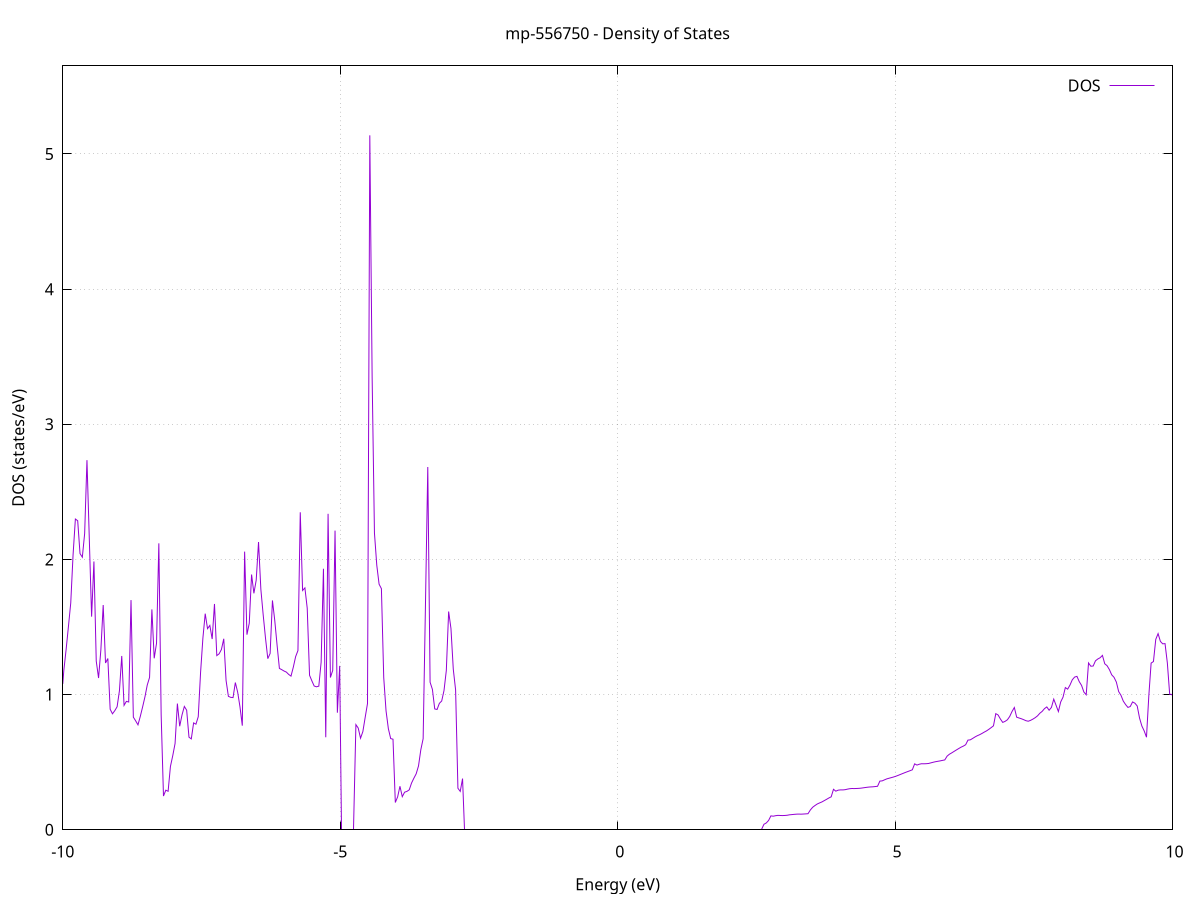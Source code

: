 set title 'mp-556750 - Density of States'
set xlabel 'Energy (eV)'
set ylabel 'DOS (states/eV)'
set grid
set xrange [-10:10]
set yrange [0:5.652]
set xzeroaxis lt -1
set terminal png size 800,600
set output 'mp-556750_dos_gnuplot.png'
plot '-' using 1:2 with lines title 'DOS'
-26.904800 0.000000
-26.863000 0.000000
-26.821300 0.000000
-26.779500 0.000000
-26.737700 0.000000
-26.695900 0.000000
-26.654100 0.000000
-26.612300 0.000000
-26.570500 0.000000
-26.528800 0.000000
-26.487000 0.000000
-26.445200 0.000000
-26.403400 0.000000
-26.361600 0.000000
-26.319800 0.000000
-26.278100 0.000000
-26.236300 0.000000
-26.194500 0.000000
-26.152700 0.000000
-26.110900 0.000000
-26.069100 0.000000
-26.027300 0.000000
-25.985600 0.000000
-25.943800 0.000000
-25.902000 0.000000
-25.860200 0.000000
-25.818400 0.000000
-25.776600 0.000000
-25.734900 0.000000
-25.693100 0.000000
-25.651300 0.000000
-25.609500 0.000000
-25.567700 0.000000
-25.525900 0.000000
-25.484100 0.000000
-25.442400 0.000000
-25.400600 0.000000
-25.358800 0.000000
-25.317000 0.000000
-25.275200 0.000000
-25.233400 0.000000
-25.191700 0.000000
-25.149900 0.000000
-25.108100 0.000000
-25.066300 0.000000
-25.024500 0.000000
-24.982700 0.000000
-24.940900 0.000000
-24.899200 0.000000
-24.857400 0.000000
-24.815600 0.000000
-24.773800 0.000000
-24.732000 0.000000
-24.690200 0.000000
-24.648500 0.000000
-24.606700 0.000000
-24.564900 0.000000
-24.523100 0.000000
-24.481300 0.000000
-24.439500 0.000000
-24.397800 0.000000
-24.356000 0.000000
-24.314200 0.000000
-24.272400 0.000000
-24.230600 0.000000
-24.188800 0.000000
-24.147000 0.000000
-24.105300 0.000000
-24.063500 0.000000
-24.021700 0.000000
-23.979900 0.000000
-23.938100 0.000000
-23.896300 0.000000
-23.854600 0.000000
-23.812800 0.000000
-23.771000 0.000000
-23.729200 0.000000
-23.687400 0.000000
-23.645600 0.000000
-23.603800 0.000000
-23.562100 0.000000
-23.520300 0.000000
-23.478500 0.000000
-23.436700 0.000000
-23.394900 0.000000
-23.353100 0.000000
-23.311400 0.000000
-23.269600 0.000000
-23.227800 0.000000
-23.186000 0.000000
-23.144200 0.000000
-23.102400 0.481300
-23.060600 0.373300
-23.018900 0.331000
-22.977100 0.365700
-22.935300 0.366700
-22.893500 0.365500
-22.851700 0.382200
-22.809900 0.401100
-22.768200 0.395000
-22.726400 0.403900
-22.684600 0.417000
-22.642800 0.430700
-22.601000 0.438100
-22.559200 0.449900
-22.517400 0.462200
-22.475700 0.477800
-22.433900 0.494200
-22.392100 0.512200
-22.350300 0.529500
-22.308500 0.549000
-22.266700 0.573000
-22.225000 0.594500
-22.183200 0.632700
-22.141400 0.667800
-22.099600 0.708800
-22.057800 0.745300
-22.016000 0.820200
-21.974300 0.915700
-21.932500 1.022600
-21.890700 1.342800
-21.848900 1.195700
-21.807100 1.040600
-21.765300 0.941200
-21.723500 0.916600
-21.681800 0.880700
-21.640000 0.929600
-21.598200 1.121900
-21.556400 10.632300
-21.514600 4.080100
-21.472800 3.098100
-21.431100 2.660200
-21.389300 2.396300
-21.347500 2.169700
-21.305700 1.974200
-21.263900 1.955600
-21.222100 0.000000
-21.180300 0.000000
-21.138600 0.000000
-21.096800 0.000000
-21.055000 0.000000
-21.013200 0.000000
-20.971400 0.000000
-20.929600 0.000000
-20.887900 0.000000
-20.846100 0.000000
-20.804300 0.000000
-20.762500 0.000000
-20.720700 0.000000
-20.678900 0.000000
-20.637100 0.000000
-20.595400 0.000000
-20.553600 0.000000
-20.511800 0.000000
-20.470000 0.000000
-20.428200 0.000000
-20.386400 0.000000
-20.344700 0.000000
-20.302900 0.000000
-20.261100 0.000000
-20.219300 0.000000
-20.177500 0.000000
-20.135700 0.000000
-20.093900 0.000000
-20.052200 0.000000
-20.010400 0.000000
-19.968600 0.000000
-19.926800 0.000000
-19.885000 0.000000
-19.843200 0.000000
-19.801500 0.000000
-19.759700 0.000000
-19.717900 0.000000
-19.676100 0.000000
-19.634300 0.000000
-19.592500 0.000000
-19.550800 0.000000
-19.509000 0.000000
-19.467200 0.000000
-19.425400 0.000000
-19.383600 0.000000
-19.341800 0.000000
-19.300000 0.000000
-19.258300 0.000000
-19.216500 0.000000
-19.174700 0.000000
-19.132900 0.000000
-19.091100 0.000000
-19.049300 0.000000
-19.007600 0.000000
-18.965800 0.000000
-18.924000 0.000000
-18.882200 0.000000
-18.840400 0.000000
-18.798600 0.000000
-18.756800 0.000000
-18.715100 0.000000
-18.673300 0.000000
-18.631500 0.000000
-18.589700 0.000000
-18.547900 0.000000
-18.506100 0.000000
-18.464400 0.000000
-18.422600 0.000000
-18.380800 0.000000
-18.339000 0.000000
-18.297200 0.000000
-18.255400 0.000000
-18.213600 0.000000
-18.171900 0.000000
-18.130100 0.000000
-18.088300 0.000000
-18.046500 0.000000
-18.004700 0.000000
-17.962900 0.000000
-17.921200 0.000000
-17.879400 0.000000
-17.837600 0.000000
-17.795800 0.000000
-17.754000 0.000000
-17.712200 0.000000
-17.670400 0.000000
-17.628700 0.000000
-17.586900 0.000000
-17.545100 0.000000
-17.503300 0.000000
-17.461500 0.000000
-17.419700 0.000000
-17.378000 0.000000
-17.336200 0.000000
-17.294400 0.000000
-17.252600 0.000000
-17.210800 0.000000
-17.169000 0.000000
-17.127300 0.000000
-17.085500 0.000000
-17.043700 0.000000
-17.001900 0.000000
-16.960100 0.000000
-16.918300 0.000000
-16.876500 0.000000
-16.834800 0.000000
-16.793000 0.000000
-16.751200 0.000000
-16.709400 0.000000
-16.667600 0.000000
-16.625800 0.000000
-16.584100 0.000000
-16.542300 0.000000
-16.500500 0.000000
-16.458700 0.000000
-16.416900 0.000000
-16.375100 0.000000
-16.333300 0.000000
-16.291600 0.000000
-16.249800 0.000000
-16.208000 0.000000
-16.166200 0.000000
-16.124400 0.000000
-16.082600 0.000000
-16.040900 0.000000
-15.999100 0.000000
-15.957300 0.000000
-15.915500 0.000000
-15.873700 0.000000
-15.831900 0.000000
-15.790100 0.000000
-15.748400 0.000000
-15.706600 0.000000
-15.664800 0.000000
-15.623000 0.000000
-15.581200 0.000000
-15.539400 0.000000
-15.497700 0.000000
-15.455900 0.000000
-15.414100 0.000000
-15.372300 0.000000
-15.330500 0.000000
-15.288700 0.000000
-15.246900 0.000000
-15.205200 0.000000
-15.163400 0.000000
-15.121600 0.000000
-15.079800 0.000000
-15.038000 0.000000
-14.996200 0.000000
-14.954500 0.000000
-14.912700 0.000000
-14.870900 0.000000
-14.829100 0.000000
-14.787300 0.000000
-14.745500 0.000000
-14.703800 0.000000
-14.662000 0.000000
-14.620200 0.000000
-14.578400 0.000000
-14.536600 0.000000
-14.494800 0.000000
-14.453000 0.000000
-14.411300 0.000000
-14.369500 0.000000
-14.327700 0.000000
-14.285900 0.000000
-14.244100 0.000000
-14.202300 0.000000
-14.160600 0.000000
-14.118800 0.000000
-14.077000 0.000000
-14.035200 0.000000
-13.993400 0.000000
-13.951600 0.000000
-13.909800 0.000000
-13.868100 0.000000
-13.826300 0.000000
-13.784500 0.000000
-13.742700 0.000000
-13.700900 0.000000
-13.659100 0.000000
-13.617400 0.000000
-13.575600 0.000000
-13.533800 0.000000
-13.492000 0.000000
-13.450200 0.000000
-13.408400 0.000000
-13.366600 0.000000
-13.324900 0.000000
-13.283100 0.000000
-13.241300 0.000000
-13.199500 0.000000
-13.157700 0.000000
-13.115900 0.000000
-13.074200 0.000000
-13.032400 0.000000
-12.990600 0.000000
-12.948800 0.000000
-12.907000 0.000000
-12.865200 0.000000
-12.823400 0.000000
-12.781700 0.000000
-12.739900 0.000000
-12.698100 0.000000
-12.656300 0.000000
-12.614500 0.000000
-12.572700 0.000000
-12.531000 0.000000
-12.489200 0.000000
-12.447400 0.000000
-12.405600 0.000000
-12.363800 0.000000
-12.322000 0.000000
-12.280200 0.000000
-12.238500 0.000000
-12.196700 0.000000
-12.154900 0.000000
-12.113100 0.000000
-12.071300 0.000000
-12.029500 0.000000
-11.987800 0.000000
-11.946000 0.000000
-11.904200 0.000000
-11.862400 0.000000
-11.820600 0.000000
-11.778800 0.000000
-11.737100 0.000000
-11.695300 0.000000
-11.653500 0.000000
-11.611700 0.000000
-11.569900 0.594900
-11.528100 0.707800
-11.486300 0.712500
-11.444600 0.854000
-11.402800 2.301100
-11.361000 2.829500
-11.319200 1.630600
-11.277400 1.299900
-11.235600 1.118100
-11.193900 0.916200
-11.152100 0.830100
-11.110300 0.949000
-11.068500 0.958300
-11.026700 0.927300
-10.984900 0.904600
-10.943100 1.432500
-10.901400 1.416800
-10.859600 1.739500
-10.817800 1.577900
-10.776000 3.298400
-10.734200 3.973200
-10.692400 3.489000
-10.650700 3.442900
-10.608900 3.980400
-10.567100 3.453100
-10.525300 3.133800
-10.483500 2.164300
-10.441700 1.357200
-10.399900 1.106700
-10.358200 0.898200
-10.316400 0.526900
-10.274600 0.567600
-10.232800 0.664800
-10.191000 0.719100
-10.149200 0.712100
-10.107500 0.645100
-10.065700 0.641800
-10.023900 0.949100
-9.982100 1.176800
-9.940300 1.332800
-9.898500 1.503500
-9.856700 1.677600
-9.815000 2.032600
-9.773200 2.299200
-9.731400 2.286500
-9.689600 2.043500
-9.647800 2.016900
-9.606000 2.191500
-9.564300 2.734800
-9.522500 2.157200
-9.480700 1.577000
-9.438900 1.985000
-9.397100 1.248400
-9.355300 1.123000
-9.313600 1.332400
-9.271800 1.663100
-9.230000 1.234100
-9.188200 1.267200
-9.146400 0.891800
-9.104600 0.858100
-9.062800 0.881300
-9.021100 0.910100
-8.979300 1.028500
-8.937500 1.285900
-8.895700 0.920600
-8.853900 0.950000
-8.812100 0.945300
-8.770400 1.699500
-8.728600 0.833500
-8.686800 0.805700
-8.645000 0.776400
-8.603200 0.838800
-8.561400 0.909000
-8.519600 0.982900
-8.477900 1.070800
-8.436100 1.127400
-8.394300 1.630600
-8.352500 1.268700
-8.310700 1.379800
-8.268900 2.119300
-8.227200 0.851600
-8.185400 0.249500
-8.143600 0.292800
-8.101800 0.284900
-8.060000 0.468700
-8.018200 0.548300
-7.976400 0.638500
-7.934700 0.933600
-7.892900 0.765900
-7.851100 0.849900
-7.809300 0.912600
-7.767500 0.884700
-7.725700 0.684900
-7.684000 0.672400
-7.642200 0.790900
-7.600400 0.781200
-7.558600 0.836500
-7.516800 1.163900
-7.475000 1.417500
-7.433200 1.599200
-7.391500 1.488100
-7.349700 1.511900
-7.307900 1.411200
-7.266100 1.670800
-7.224300 1.288700
-7.182500 1.302000
-7.140800 1.334200
-7.099000 1.413200
-7.057200 1.104900
-7.015400 0.987300
-6.973600 0.979800
-6.931800 0.978000
-6.890100 1.089400
-6.848300 1.018000
-6.806500 0.909100
-6.764700 0.770300
-6.722900 2.058300
-6.681100 1.443600
-6.639300 1.528400
-6.597600 1.888500
-6.555800 1.749300
-6.514000 1.847400
-6.472200 2.129000
-6.430400 1.779600
-6.388600 1.591100
-6.346900 1.418900
-6.305100 1.266100
-6.263300 1.304500
-6.221500 1.696700
-6.179700 1.548400
-6.137900 1.366200
-6.096100 1.193900
-6.054400 1.184800
-6.012600 1.174600
-5.970800 1.166700
-5.929000 1.149500
-5.887200 1.136900
-5.845400 1.203100
-5.803700 1.281000
-5.761900 1.325800
-5.720100 2.349200
-5.678300 1.770600
-5.636500 1.789700
-5.594700 1.639500
-5.552900 1.143300
-5.511200 1.102100
-5.469400 1.063700
-5.427600 1.057900
-5.385800 1.062600
-5.344000 1.239900
-5.302200 1.931300
-5.260500 0.684500
-5.218700 2.337800
-5.176900 1.126600
-5.135100 1.179400
-5.093300 2.213700
-5.051500 0.866300
-5.009700 1.212600
-4.968000 0.000000
-4.926200 0.000000
-4.884400 0.000000
-4.842600 0.000000
-4.800800 0.000000
-4.759000 0.000000
-4.717300 0.778000
-4.675500 0.752600
-4.633700 0.677500
-4.591900 0.726600
-4.550100 0.831800
-4.508300 0.934100
-4.466600 5.138300
-4.424800 3.352000
-4.383000 2.195500
-4.341200 1.957900
-4.299400 1.817000
-4.257600 1.783900
-4.215800 1.125600
-4.174100 0.879900
-4.132300 0.747900
-4.090500 0.675000
-4.048700 0.670000
-4.006900 0.201800
-3.965100 0.243800
-3.923400 0.321900
-3.881600 0.245100
-3.839800 0.278100
-3.798000 0.284000
-3.756200 0.295500
-3.714400 0.345900
-3.672600 0.381400
-3.630900 0.414200
-3.589100 0.472100
-3.547300 0.592300
-3.505500 0.673800
-3.463700 1.664900
-3.421900 2.684000
-3.380200 1.091900
-3.338400 1.038700
-3.296600 0.894200
-3.254800 0.890100
-3.213000 0.935500
-3.171200 0.952800
-3.129400 1.030100
-3.087700 1.178800
-3.045900 1.614800
-3.004100 1.489200
-2.962300 1.187800
-2.920500 1.035000
-2.878700 0.307400
-2.837000 0.283900
-2.795200 0.378800
-2.753400 0.000000
-2.711600 0.000000
-2.669800 0.000000
-2.628000 0.000000
-2.586200 0.000000
-2.544500 0.000000
-2.502700 0.000000
-2.460900 0.000000
-2.419100 0.000000
-2.377300 0.000000
-2.335500 0.000000
-2.293800 0.000000
-2.252000 0.000000
-2.210200 0.000000
-2.168400 0.000000
-2.126600 0.000000
-2.084800 0.000000
-2.043100 0.000000
-2.001300 0.000000
-1.959500 0.000000
-1.917700 0.000000
-1.875900 0.000000
-1.834100 0.000000
-1.792300 0.000000
-1.750600 0.000000
-1.708800 0.000000
-1.667000 0.000000
-1.625200 0.000000
-1.583400 0.000000
-1.541600 0.000000
-1.499900 0.000000
-1.458100 0.000000
-1.416300 0.000000
-1.374500 0.000000
-1.332700 0.000000
-1.290900 0.000000
-1.249100 0.000000
-1.207400 0.000000
-1.165600 0.000000
-1.123800 0.000000
-1.082000 0.000000
-1.040200 0.000000
-0.998400 0.000000
-0.956700 0.000000
-0.914900 0.000000
-0.873100 0.000000
-0.831300 0.000000
-0.789500 0.000000
-0.747700 0.000000
-0.705900 0.000000
-0.664200 0.000000
-0.622400 0.000000
-0.580600 0.000000
-0.538800 0.000000
-0.497000 0.000000
-0.455200 0.000000
-0.413500 0.000000
-0.371700 0.000000
-0.329900 0.000000
-0.288100 0.000000
-0.246300 0.000000
-0.204500 0.000000
-0.162700 0.000000
-0.121000 0.000000
-0.079200 0.000000
-0.037400 0.000000
0.004400 0.000000
0.046200 0.000000
0.088000 0.000000
0.129700 0.000000
0.171500 0.000000
0.213300 0.000000
0.255100 0.000000
0.296900 0.000000
0.338700 0.000000
0.380400 0.000000
0.422200 0.000000
0.464000 0.000000
0.505800 0.000000
0.547600 0.000000
0.589400 0.000000
0.631200 0.000000
0.672900 0.000000
0.714700 0.000000
0.756500 0.000000
0.798300 0.000000
0.840100 0.000000
0.881900 0.000000
0.923600 0.000000
0.965400 0.000000
1.007200 0.000000
1.049000 0.000000
1.090800 0.000000
1.132600 0.000000
1.174400 0.000000
1.216100 0.000000
1.257900 0.000000
1.299700 0.000000
1.341500 0.000000
1.383300 0.000000
1.425100 0.000000
1.466800 0.000000
1.508600 0.000000
1.550400 0.000000
1.592200 0.000000
1.634000 0.000000
1.675800 0.000000
1.717600 0.000000
1.759300 0.000000
1.801100 0.000000
1.842900 0.000000
1.884700 0.000000
1.926500 0.000000
1.968300 0.000000
2.010000 0.000000
2.051800 0.000000
2.093600 0.000000
2.135400 0.000000
2.177200 0.000000
2.219000 0.000000
2.260800 0.000000
2.302500 0.000000
2.344300 0.000000
2.386100 0.000000
2.427900 0.000000
2.469700 0.000000
2.511500 0.000000
2.553200 0.000000
2.595000 0.000000
2.636800 0.040800
2.678600 0.050300
2.720400 0.069000
2.762200 0.102800
2.803900 0.100600
2.845700 0.104100
2.887500 0.106500
2.929300 0.105800
2.971100 0.105100
3.012900 0.105900
3.054700 0.107400
3.096400 0.110600
3.138200 0.112200
3.180000 0.114100
3.221800 0.115500
3.263600 0.116200
3.305400 0.115500
3.347100 0.116500
3.388900 0.117600
3.430700 0.118900
3.472500 0.146200
3.514300 0.166400
3.556100 0.179300
3.597900 0.190900
3.639600 0.198700
3.681400 0.206000
3.723200 0.215600
3.765000 0.225200
3.806800 0.235300
3.848600 0.243800
3.890300 0.299500
3.932100 0.285700
3.973900 0.293100
4.015700 0.295000
4.057500 0.294900
4.099300 0.296600
4.141100 0.300600
4.182800 0.303900
4.224600 0.305400
4.266400 0.304800
4.308200 0.305700
4.350000 0.306500
4.391800 0.308300
4.433500 0.310800
4.475300 0.313300
4.517100 0.315600
4.558900 0.317000
4.600700 0.318000
4.642500 0.319800
4.684300 0.321900
4.726000 0.360100
4.767800 0.361800
4.809600 0.369500
4.851400 0.376700
4.893200 0.381500
4.935000 0.386100
4.976700 0.391000
5.018500 0.396700
5.060300 0.403300
5.102100 0.410400
5.143900 0.417300
5.185700 0.424200
5.227400 0.430600
5.269200 0.437000
5.311000 0.443800
5.352800 0.487900
5.394600 0.478700
5.436400 0.485000
5.478200 0.488700
5.519900 0.488100
5.561700 0.488900
5.603500 0.490600
5.645300 0.495100
5.687100 0.499700
5.728900 0.503600
5.770600 0.506700
5.812400 0.509700
5.854200 0.513400
5.896000 0.516900
5.937800 0.544900
5.979600 0.559100
6.021400 0.569000
6.063100 0.579800
6.104900 0.590500
6.146700 0.600900
6.188500 0.611000
6.230300 0.619000
6.272100 0.629300
6.313800 0.663500
6.355600 0.665300
6.397400 0.675600
6.439200 0.686400
6.481000 0.695700
6.522800 0.703200
6.564600 0.712300
6.606300 0.722400
6.648100 0.731600
6.689900 0.743200
6.731700 0.755800
6.773500 0.769100
6.815300 0.859300
6.857000 0.849100
6.898800 0.819200
6.940600 0.794400
6.982400 0.802100
7.024200 0.813800
7.066000 0.838100
7.107800 0.874900
7.149500 0.904800
7.191300 0.833300
7.233100 0.827200
7.274900 0.821700
7.316700 0.814800
7.358500 0.807100
7.400200 0.803100
7.442000 0.809600
7.483800 0.818700
7.525600 0.829400
7.567400 0.842800
7.609200 0.862200
7.650900 0.876000
7.692700 0.896300
7.734500 0.909000
7.776300 0.884500
7.818100 0.905400
7.859900 0.966500
7.901700 0.921000
7.943400 0.874700
7.985200 0.945900
8.027000 0.981200
8.068800 1.052100
8.110600 1.040500
8.152400 1.070700
8.194100 1.109800
8.235900 1.129800
8.277700 1.135100
8.319500 1.096000
8.361300 1.068100
8.403100 1.019000
8.444900 0.998800
8.486600 1.234300
8.528400 1.210100
8.570200 1.211600
8.612000 1.250200
8.653800 1.263600
8.695600 1.272900
8.737300 1.290200
8.779100 1.228200
8.820900 1.214000
8.862700 1.185200
8.904500 1.146400
8.946300 1.128100
8.988100 1.092700
9.029800 1.022600
9.071600 0.994700
9.113400 0.951800
9.155200 0.926200
9.197000 0.905200
9.238800 0.912100
9.280500 0.946000
9.322300 0.936700
9.364100 0.915900
9.405900 0.826700
9.447700 0.768000
9.489500 0.731800
9.531300 0.684800
9.573000 0.990100
9.614800 1.233200
9.656600 1.244700
9.698400 1.408800
9.740200 1.451400
9.782000 1.393800
9.823700 1.375800
9.865500 1.377500
9.907300 1.233900
9.949100 1.002900
9.990900 1.001200
10.032700 0.951300
10.074400 1.016400
10.116200 1.189300
10.158000 1.259800
10.199800 1.266300
10.241600 1.192300
10.283400 1.156800
10.325200 1.142000
10.366900 1.078600
10.408700 1.028700
10.450500 0.978000
10.492300 1.018400
10.534100 1.314800
10.575900 1.304300
10.617600 1.306300
10.659400 1.222100
10.701200 1.142700
10.743000 1.149100
10.784800 0.852800
10.826600 0.826900
10.868400 0.750600
10.910100 0.676600
10.951900 0.615100
10.993700 0.646100
11.035500 0.737700
11.077300 0.971900
11.119100 1.037300
11.160800 1.217700
11.202600 1.367900
11.244400 1.293200
11.286200 1.231200
11.328000 1.200800
11.369800 1.188400
11.411600 1.415900
11.453300 1.522800
11.495100 1.840700
11.536900 1.815300
11.578700 1.596500
11.620500 1.507900
11.662300 1.509700
11.704000 1.426100
11.745800 1.279300
11.787600 1.217300
11.829400 1.403800
11.871200 1.264200
11.913000 1.189800
11.954800 1.165900
11.996500 1.252600
12.038300 1.290400
12.080100 1.180500
12.121900 1.138500
12.163700 1.128300
12.205500 1.116600
12.247200 1.012600
12.289000 0.982100
12.330800 0.991300
12.372600 1.043900
12.414400 1.013800
12.456200 0.951300
12.497900 0.947100
12.539700 0.974200
12.581500 0.981300
12.623300 0.992800
12.665100 0.979800
12.706900 0.952200
12.748700 0.934900
12.790400 0.942900
12.832200 0.938800
12.874000 0.939200
12.915800 0.955100
12.957600 0.980700
12.999400 1.015700
13.041100 1.050400
13.082900 1.066100
13.124700 1.127700
13.166500 1.008700
13.208300 0.988700
13.250100 1.000100
13.291900 1.017300
13.333600 1.025400
13.375400 1.011400
13.417200 1.059600
13.459000 1.025400
13.500800 1.031600
13.542600 1.026300
13.584300 0.983700
13.626100 0.978200
13.667900 0.966200
13.709700 1.029400
13.751500 1.138100
13.793300 0.971500
13.835100 0.915800
13.876800 0.920600
13.918600 0.868200
13.960400 0.832700
14.002200 0.807800
14.044000 0.806200
14.085800 0.808300
14.127500 0.815700
14.169300 0.835600
14.211100 0.874800
14.252900 0.886900
14.294700 0.924400
14.336500 0.945300
14.378300 0.932100
14.420000 0.940100
14.461800 0.962700
14.503600 0.998200
14.545400 1.066900
14.587200 1.025600
14.629000 1.022500
14.670700 0.997200
14.712500 0.990900
14.754300 1.011600
14.796100 1.051500
14.837900 1.113700
14.879700 1.265900
14.921400 1.300500
14.963200 1.249800
15.005000 1.173400
15.046800 1.121400
15.088600 1.114800
15.130400 1.023900
15.172200 1.007400
15.213900 1.038700
15.255700 1.056000
15.297500 1.055000
15.339300 1.082800
15.381100 1.102500
15.422900 1.110000
15.464600 1.110800
15.506400 1.097500
15.548200 1.090500
15.590000 1.089800
15.631800 1.108200
15.673600 1.126100
15.715400 1.121100
15.757100 1.120700
15.798900 1.143200
15.840700 1.154000
15.882500 1.179900
15.924300 1.149700
15.966100 1.105500
16.007800 1.072400
16.049600 1.057500
16.091400 1.251100
16.133200 1.221900
16.175000 1.224500
16.216800 1.237200
16.258600 1.232800
16.300300 1.240800
16.342100 1.259800
16.383900 1.276500
16.425700 1.408400
16.467500 1.391000
16.509300 1.351600
16.551000 1.276400
16.592800 1.285500
16.634600 1.319500
16.676400 1.313400
16.718200 1.248400
16.760000 1.141500
16.801800 1.098000
16.843500 1.062900
16.885300 1.038100
16.927100 1.026100
16.968900 1.001700
17.010700 1.003600
17.052500 1.052700
17.094200 1.084100
17.136000 1.085700
17.177800 1.087100
17.219600 1.074500
17.261400 1.084300
17.303200 1.263300
17.344900 1.039500
17.386700 1.021000
17.428500 1.003800
17.470300 0.982900
17.512100 0.951300
17.553900 0.919900
17.595700 0.928500
17.637400 0.945700
17.679200 0.971600
17.721000 0.999700
17.762800 1.018700
17.804600 1.034000
17.846400 1.057500
17.888100 1.067000
17.929900 1.059200
17.971700 1.072100
18.013500 1.105500
18.055300 1.099300
18.097100 1.103600
18.138900 1.121800
18.180600 1.129300
18.222400 1.201500
18.264200 1.291300
18.306000 1.334700
18.347800 1.333000
18.389600 1.273800
18.431300 1.274900
18.473100 1.239200
18.514900 1.219800
18.556700 1.214200
18.598500 1.198200
18.640300 1.158500
18.682100 1.152000
18.723800 1.116900
18.765600 1.079600
18.807400 1.042700
18.849200 1.048100
18.891000 1.025200
18.932800 1.023500
18.974500 1.037900
19.016300 1.055500
19.058100 1.072300
19.099900 1.110600
19.141700 1.173400
19.183500 1.222500
19.225300 1.181300
19.267000 1.146300
19.308800 1.142000
19.350600 1.099700
19.392400 1.112600
19.434200 1.205700
19.476000 1.264400
19.517700 1.330500
19.559500 1.352700
19.601300 1.391100
19.643100 1.364000
19.684900 1.394000
19.726700 1.381900
19.768400 1.344600
19.810200 1.278600
19.852000 1.258600
19.893800 1.176400
19.935600 1.162100
19.977400 1.216600
20.019200 1.239900
20.060900 1.234000
20.102700 1.226400
20.144500 1.253900
20.186300 1.305400
20.228100 1.308000
20.269900 1.273700
20.311600 1.353900
20.353400 1.309100
20.395200 1.303100
20.437000 1.308900
20.478800 1.288000
20.520600 1.265300
20.562400 1.234700
20.604100 1.172900
20.645900 1.116900
20.687700 1.098200
20.729500 1.096500
20.771300 1.138600
20.813100 1.190900
20.854800 1.102700
20.896600 1.092000
20.938400 1.131800
20.980200 1.138100
21.022000 1.140800
21.063800 1.157000
21.105600 1.156700
21.147300 1.109000
21.189100 1.094100
21.230900 1.095400
21.272700 1.092600
21.314500 1.076200
21.356300 1.093400
21.398000 1.103700
21.439800 1.191400
21.481600 1.202200
21.523400 1.223900
21.565200 1.274900
21.607000 1.312600
21.648800 1.285900
21.690500 1.235100
21.732300 1.198800
21.774100 1.163200
21.815900 1.130300
21.857700 1.105200
21.899500 1.098700
21.941200 1.123000
21.983000 1.139700
22.024800 1.125800
22.066600 1.121500
22.108400 1.123600
22.150200 1.113300
22.191900 1.217200
22.233700 1.183900
22.275500 1.226200
22.317300 1.315200
22.359100 1.418400
22.400900 1.365700
22.442700 1.348100
22.484400 1.280100
22.526200 1.231400
22.568000 1.194400
22.609800 1.174700
22.651600 1.193900
22.693400 1.224300
22.735100 1.272200
22.776900 1.270800
22.818700 1.281900
22.860500 1.263400
22.902300 1.323300
22.944100 1.289100
22.985900 1.372500
23.027600 1.403200
23.069400 1.441700
23.111200 1.433900
23.153000 1.367100
23.194800 1.312200
23.236600 1.283100
23.278300 1.220400
23.320100 1.169600
23.361900 1.189500
23.403700 1.274000
23.445500 1.303600
23.487300 1.277500
23.529100 1.270600
23.570800 1.277600
23.612600 1.296100
23.654400 1.277000
23.696200 1.283000
23.738000 1.270500
23.779800 1.258200
23.821500 1.285800
23.863300 1.311700
23.905100 1.325600
23.946900 1.351800
23.988700 1.385400
24.030500 1.437000
24.072300 1.489700
24.114000 1.525900
24.155800 1.440700
24.197600 1.440400
24.239400 1.463400
24.281200 1.411700
24.323000 1.331300
24.364700 1.278700
24.406500 1.268400
24.448300 1.204200
24.490100 1.199000
24.531900 1.193200
24.573700 1.247800
24.615400 1.272800
24.657200 1.222900
24.699000 1.148100
24.740800 1.185000
24.782600 1.177600
24.824400 1.171900
24.866200 1.212600
24.907900 1.267000
24.949700 1.288700
24.991500 1.356900
25.033300 1.383800
25.075100 1.448200
25.116900 1.402300
25.158600 1.346300
25.200400 1.288800
25.242200 1.299700
25.284000 1.311700
25.325800 1.360900
25.367600 1.360500
25.409400 1.370700
25.451100 1.389300
25.492900 1.375800
25.534700 1.336500
25.576500 1.284900
25.618300 1.273700
25.660100 1.323000
25.701800 1.365000
25.743600 1.404200
25.785400 1.462900
25.827200 1.428100
25.869000 1.419500
25.910800 1.413600
25.952600 1.426400
25.994300 1.537100
26.036100 1.477500
26.077900 1.517800
26.119700 1.473500
26.161500 1.444500
26.203300 1.427100
26.245000 1.445700
26.286800 1.428700
26.328600 1.388300
26.370400 1.364900
26.412200 1.422700
26.454000 1.387000
26.495800 1.381200
26.537500 1.418600
26.579300 1.464400
26.621100 1.465400
26.662900 1.488800
26.704700 1.513000
26.746500 1.512500
26.788200 1.481100
26.830000 1.449100
26.871800 1.347700
26.913600 1.316600
26.955400 1.343800
26.997200 1.315900
27.038900 1.284500
27.080700 1.274300
27.122500 1.285200
27.164300 1.430700
27.206100 1.498200
27.247900 1.524800
27.289700 1.596400
27.331400 1.591700
27.373200 1.772000
27.415000 1.667000
27.456800 1.644600
27.498600 1.581400
27.540400 1.547900
27.582100 1.552700
27.623900 1.541400
27.665700 1.549600
27.707500 1.592400
27.749300 1.610700
27.791100 1.643900
27.832900 1.688800
27.874600 1.649500
27.916400 1.653000
27.958200 1.608900
28.000000 1.538800
28.041800 1.476100
28.083600 1.463900
28.125300 1.433300
28.167100 1.447000
28.208900 1.447700
28.250700 1.483600
28.292500 1.495600
28.334300 1.513900
28.376100 1.570900
28.417800 1.590400
28.459600 1.552000
28.501400 1.511500
28.543200 1.493400
28.585000 1.513500
28.626800 1.515900
28.668500 1.367100
28.710300 1.316600
28.752100 1.295900
28.793900 1.292700
28.835700 1.270300
28.877500 1.284400
28.919300 1.301400
28.961000 1.395900
29.002800 1.428200
29.044600 1.433800
29.086400 1.457600
29.128200 1.502700
29.170000 1.587100
29.211700 1.491500
29.253500 1.474300
29.295300 1.485900
29.337100 1.505600
29.378900 1.572200
29.420700 1.548800
29.462500 1.535900
29.504200 1.506800
29.546000 1.506800
29.587800 1.560800
29.629600 1.739800
29.671400 2.002900
29.713200 1.843200
29.754900 1.752300
29.796700 1.726900
29.838500 1.682600
29.880300 1.657400
29.922100 1.653600
29.963900 1.660600
30.005600 1.679400
30.047400 1.685600
30.089200 1.722200
30.131000 1.720700
30.172800 1.743000
30.214600 1.764600
30.256400 1.728600
30.298100 1.746400
30.339900 1.785500
30.381700 1.832800
30.423500 1.842100
30.465300 1.807700
30.507100 1.927400
30.548800 1.948200
30.590600 1.819200
30.632400 1.739200
30.674200 1.686500
30.716000 1.709800
30.757800 1.741300
30.799600 1.659700
30.841300 1.564900
30.883100 1.551000
30.924900 1.572100
30.966700 1.617100
31.008500 1.669800
31.050300 1.720400
31.092000 1.735700
31.133800 1.718100
31.175600 1.742900
31.217400 1.781500
31.259200 1.727000
31.301000 1.745900
31.342800 1.698400
31.384500 1.663200
31.426300 1.652600
31.468100 1.655400
31.509900 1.632300
31.551700 1.697400
31.593500 1.762600
31.635200 1.855100
31.677000 1.833900
31.718800 1.753300
31.760600 1.801600
31.802400 1.645800
31.844200 1.592400
31.886000 1.608400
31.927700 1.626400
31.969500 1.662200
32.011300 1.668900
32.053100 1.696200
32.094900 1.726600
32.136700 1.715200
32.178400 1.705300
32.220200 1.878700
32.262000 1.739100
32.303800 1.709200
32.345600 1.696000
32.387400 1.658900
32.429100 1.604400
32.470900 1.600500
32.512700 1.637500
32.554500 1.617500
32.596300 1.634100
32.638100 1.646500
32.679900 1.686400
32.721600 1.766700
32.763400 1.852500
32.805200 1.947300
32.847000 1.954000
32.888800 1.859700
32.930600 1.765300
32.972300 1.704800
33.014100 1.675100
33.055900 1.659900
33.097700 1.699000
33.139500 1.746200
33.181300 1.693700
33.223100 1.658400
33.264800 1.638400
33.306600 1.666500
33.348400 1.708200
33.390200 1.752300
33.432000 1.815700
33.473800 1.755800
33.515500 1.658800
33.557300 1.502300
33.599100 1.442200
33.640900 1.460900
33.682700 1.467500
33.724500 1.438500
33.766300 1.454300
33.808000 1.443700
33.849800 1.466400
33.891600 1.486200
33.933400 1.513200
33.975200 1.597000
34.017000 1.659900
34.058700 1.713200
34.100500 1.724700
34.142300 1.686900
34.184100 1.693700
34.225900 1.657300
34.267700 1.662500
34.309500 1.698000
34.351200 1.703600
34.393000 1.699700
34.434800 1.692000
34.476600 1.666100
34.518400 1.653200
34.560200 1.604700
34.601900 1.593700
34.643700 1.596100
34.685500 1.596900
34.727300 1.613800
34.769100 1.641400
34.810900 1.678000
34.852600 1.855700
34.894400 1.753100
34.936200 1.785300
34.978000 1.776100
35.019800 1.771400
35.061600 1.740700
35.103400 1.742800
35.145100 1.797500
35.186900 1.779400
35.228700 1.737300
35.270500 1.716700
35.312300 1.690800
35.354100 1.667300
35.395800 1.684300
35.437600 1.697600
35.479400 1.691400
35.521200 1.708600
35.563000 1.720300
35.604800 1.743100
35.646600 1.778200
35.688300 1.810400
35.730100 1.748500
35.771900 1.690000
35.813700 1.682200
35.855500 1.666800
35.897300 1.655800
35.939000 1.673100
35.980800 1.721300
36.022600 1.730700
36.064400 1.723700
36.106200 1.723800
36.148000 1.686300
36.189800 1.647900
36.231500 1.683700
36.273300 1.680700
36.315100 1.646400
36.356900 1.652900
36.398700 1.647600
36.440500 1.666000
36.482200 1.602800
36.524000 1.583900
36.565800 1.542700
36.607600 1.511700
36.649400 1.487400
36.691200 1.506000
36.733000 1.524800
36.774700 1.539800
36.816500 1.523300
36.858300 1.528000
36.900100 1.521900
36.941900 1.522800
36.983700 1.543100
37.025400 1.565300
37.067200 1.546900
37.109000 1.537300
37.150800 1.538300
37.192600 1.544500
37.234400 1.548000
37.276100 1.562700
37.317900 1.649600
37.359700 1.686700
37.401500 1.722900
37.443300 1.711100
37.485100 1.657800
37.526900 1.589000
37.568600 1.531600
37.610400 1.511000
37.652200 1.512900
37.694000 1.482000
37.735800 1.493000
37.777600 1.491900
37.819300 1.515600
37.861100 1.538300
37.902900 1.617500
37.944700 1.704900
37.986500 1.720700
38.028300 1.770800
38.070100 1.809100
38.111800 1.761900
38.153600 1.742400
38.195400 1.722200
38.237200 1.711600
38.279000 1.727200
38.320800 1.773400
38.362500 1.890800
38.404300 1.822700
38.446100 1.787500
38.487900 1.833800
38.529700 1.855200
38.571500 1.879000
38.613300 1.863000
38.655000 1.868100
38.696800 1.860300
38.738600 1.821200
38.780400 1.895300
38.822200 1.810800
38.864000 1.826800
38.905700 1.825700
38.947500 1.769100
38.989300 1.730200
39.031100 1.734000
39.072900 1.787700
39.114700 1.844300
39.156500 1.914400
39.198200 1.907400
39.240000 1.885900
39.281800 1.890800
39.323600 1.887100
39.365400 1.881700
39.407200 1.917200
39.448900 2.013700
39.490700 2.144800
39.532500 2.152800
39.574300 2.073700
39.616100 2.070600
39.657900 2.063200
39.699600 2.035900
39.741400 1.998500
39.783200 1.950600
39.825000 1.938100
39.866800 1.922600
39.908600 1.930200
39.950400 1.940200
39.992100 1.973200
40.033900 1.994600
40.075700 1.990300
40.117500 1.957900
40.159300 1.911500
40.201100 1.809100
40.242800 1.742200
40.284600 1.718300
40.326400 1.734400
40.368200 1.757800
40.410000 1.764600
40.451800 1.806200
40.493600 1.833800
40.535300 1.806300
40.577100 1.797400
40.618900 1.793500
40.660700 1.829700
40.702500 1.849700
40.744300 1.877800
40.786000 1.897900
40.827800 1.923500
40.869600 1.921100
40.911400 1.881400
40.953200 1.814600
40.995000 1.754000
41.036800 1.689000
41.078500 1.674600
41.120300 1.694500
41.162100 1.756300
41.203900 1.912200
41.245700 1.915400
41.287500 1.915500
41.329200 1.874600
41.371000 1.835800
41.412800 1.821900
41.454600 1.868800
41.496400 1.936200
41.538200 1.906500
41.580000 1.850000
41.621700 1.812400
41.663500 1.738600
41.705300 1.684200
41.747100 1.665400
41.788900 1.692700
41.830700 1.691000
41.872400 1.680000
41.914200 1.654300
41.956000 1.696200
41.997800 1.725100
42.039600 1.763700
42.081400 1.803800
42.123100 1.748900
42.164900 1.668700
42.206700 1.603400
42.248500 1.564600
42.290300 1.538300
42.332100 1.504900
42.373900 1.554000
42.415600 1.617800
42.457400 1.670400
42.499200 1.730000
42.541000 1.774700
42.582800 1.793500
42.624600 1.794700
42.666300 1.804000
42.708100 1.799900
42.749900 1.797100
42.791700 1.813500
42.833500 1.814800
42.875300 1.826700
42.917100 1.895600
42.958800 1.933900
43.000600 1.947900
43.042400 1.964400
43.084200 2.051300
43.126000 2.080600
43.167800 2.052500
43.209500 1.958900
43.251300 1.879900
43.293100 1.893400
43.334900 1.851600
43.376700 1.879600
43.418500 1.889600
43.460300 1.878100
43.502000 1.889200
43.543800 1.834300
43.585600 1.823900
43.627400 1.823900
43.669200 1.863000
43.711000 1.890400
43.752700 1.806000
43.794500 1.777000
43.836300 1.774200
43.878100 1.816500
43.919900 1.869600
43.961700 1.901000
44.003500 1.838700
44.045200 1.823600
44.087000 1.822500
44.128800 1.835700
44.170600 1.845800
44.212400 1.855300
44.254200 1.819000
44.295900 1.845200
44.337700 1.880000
44.379500 1.994000
44.421300 1.968400
44.463100 1.945100
44.504900 1.961000
44.546600 1.965200
44.588400 2.013900
44.630200 1.971400
44.672000 2.002400
44.713800 1.899500
44.755600 1.876600
44.797400 1.866900
44.839100 1.887600
44.880900 1.842700
44.922700 1.826200
44.964500 1.827400
45.006300 1.839400
45.048100 1.838200
45.089800 1.847800
45.131600 1.848100
45.173400 1.829700
45.215200 1.779700
45.257000 1.742400
45.298800 1.734300
45.340600 1.814400
45.382300 1.834300
45.424100 1.823300
45.465900 1.799100
45.507700 1.871900
45.549500 1.929800
45.591300 1.897900
45.633000 1.890200
45.674800 1.907500
45.716600 1.933400
45.758400 1.922600
45.800200 1.868600
45.842000 1.834000
45.883800 1.828800
45.925500 1.815200
45.967300 1.841900
46.009100 1.786400
46.050900 1.790400
46.092700 1.783000
46.134500 1.742300
46.176200 1.756600
46.218000 1.753800
46.259800 1.805500
46.301600 1.925100
46.343400 1.946600
46.385200 1.911100
46.427000 1.924600
46.468700 1.888500
46.510500 1.856400
46.552300 1.845400
46.594100 1.835800
46.635900 1.854100
46.677700 1.869700
46.719400 1.882100
46.761200 1.841000
46.803000 1.838500
46.844800 1.908700
46.886600 1.912200
46.928400 1.901400
46.970100 1.955300
47.011900 1.993500
47.053700 1.991800
47.095500 1.971700
47.137300 2.003500
47.179100 1.997400
47.220900 1.991500
47.262600 1.966400
47.304400 1.945000
47.346200 2.023900
47.388000 2.013000
47.429800 1.923000
47.471600 1.876300
47.513300 1.921300
47.555100 1.907600
47.596900 1.838700
47.638700 1.824100
47.680500 1.817600
47.722300 1.859000
47.764100 1.846800
47.805800 1.833700
47.847600 1.818600
47.889400 1.828500
47.931200 1.821000
47.973000 1.841900
48.014800 1.899700
48.056500 1.877800
48.098300 1.862800
48.140100 1.850800
48.181900 1.869900
48.223700 1.898100
48.265500 1.926700
48.307300 1.979200
48.349000 2.137000
48.390800 2.092100
48.432600 2.012000
48.474400 1.948400
48.516200 1.917800
48.558000 1.926300
48.599700 1.895400
48.641500 1.839500
48.683300 1.859900
48.725100 1.888500
48.766900 1.970700
48.808700 1.996400
48.850500 1.974300
48.892200 1.958100
48.934000 1.905200
48.975800 1.813100
49.017600 1.780300
49.059400 1.716000
49.101200 1.725000
49.142900 1.788100
49.184700 1.805400
49.226500 1.855100
49.268300 1.947900
49.310100 1.978400
49.351900 1.878000
49.393600 1.866900
49.435400 1.881600
49.477200 1.886300
49.519000 1.846200
49.560800 1.801700
49.602600 1.789100
49.644400 1.810100
49.686100 1.812300
49.727900 1.831900
49.769700 1.848900
49.811500 1.808600
49.853300 1.772700
49.895100 1.766700
49.936800 1.704300
49.978600 1.695600
50.020400 1.702700
50.062200 1.745600
50.104000 1.765200
50.145800 1.744700
50.187600 1.714600
50.229300 1.731800
50.271100 1.698700
50.312900 1.633800
50.354700 1.572800
50.396500 1.552600
50.438300 1.550600
50.480000 1.541400
50.521800 1.483400
50.563600 1.402500
50.605400 1.321200
50.647200 1.261500
50.689000 1.197800
50.730800 1.155400
50.772500 1.090900
50.814300 1.051500
50.856100 0.990000
50.897900 0.949100
50.939700 0.920300
50.981500 0.893000
51.023200 0.809600
51.065000 0.765700
51.106800 0.761500
51.148600 0.788400
51.190400 0.704800
51.232200 0.640500
51.274000 0.596500
51.315700 0.568500
51.357500 0.539700
51.399300 0.531300
51.441100 0.488100
51.482900 0.464600
51.524700 0.443400
51.566400 0.443100
51.608200 0.431600
51.650000 0.420100
51.691800 0.403900
51.733600 0.367900
51.775400 0.321300
51.817100 0.273200
51.858900 0.230800
51.900700 0.182400
51.942500 0.159900
51.984300 0.140200
52.026100 0.119600
52.067900 0.105300
52.109600 0.091900
52.151400 0.078800
52.193200 0.067200
52.235000 0.055400
52.276800 0.042700
52.318600 0.029300
52.360300 0.017800
52.402100 0.008700
52.443900 0.002700
52.485700 0.000300
52.527500 0.000000
52.569300 0.000000
52.611100 0.000000
52.652800 0.000000
52.694600 0.000000
52.736400 0.000000
52.778200 0.000000
52.820000 0.000000
52.861800 0.000000
52.903500 0.000000
52.945300 0.000000
52.987100 0.000000
53.028900 0.000000
53.070700 0.000000
53.112500 0.000000
53.154300 0.000000
53.196000 0.000000
53.237800 0.000000
53.279600 0.000000
53.321400 0.000000
53.363200 0.000000
53.405000 0.000000
53.446700 0.000000
53.488500 0.000000
53.530300 0.000000
53.572100 0.000000
53.613900 0.000000
53.655700 0.000000
53.697500 0.000000
53.739200 0.000000
53.781000 0.000000
53.822800 0.000000
53.864600 0.000000
53.906400 0.000000
53.948200 0.000000
53.989900 0.000000
54.031700 0.000000
54.073500 0.000000
54.115300 0.000000
54.157100 0.000000
54.198900 0.000000
54.240600 0.000000
54.282400 0.000000
54.324200 0.000000
54.366000 0.000000
54.407800 0.000000
54.449600 0.000000
54.491400 0.000000
54.533100 0.000000
54.574900 0.000000
54.616700 0.000000
54.658500 0.000000
54.700300 0.000000
54.742100 0.000000
54.783800 0.000000
54.825600 0.000000
54.867400 0.000000
54.909200 0.000000
54.951000 0.000000
54.992800 0.000000
55.034600 0.000000
55.076300 0.000000
55.118100 0.000000
55.159900 0.000000
55.201700 0.000000
55.243500 0.000000
55.285300 0.000000
55.327000 0.000000
55.368800 0.000000
55.410600 0.000000
55.452400 0.000000
55.494200 0.000000
55.536000 0.000000
55.577800 0.000000
55.619500 0.000000
55.661300 0.000000
55.703100 0.000000
55.744900 0.000000
55.786700 0.000000
55.828500 0.000000
55.870200 0.000000
55.912000 0.000000
55.953800 0.000000
55.995600 0.000000
56.037400 0.000000
56.079200 0.000000
56.121000 0.000000
56.162700 0.000000
56.204500 0.000000
56.246300 0.000000
56.288100 0.000000
56.329900 0.000000
56.371700 0.000000
56.413400 0.000000
56.455200 0.000000
56.497000 0.000000
56.538800 0.000000
56.580600 0.000000
56.622400 0.000000
56.664100 0.000000
e
